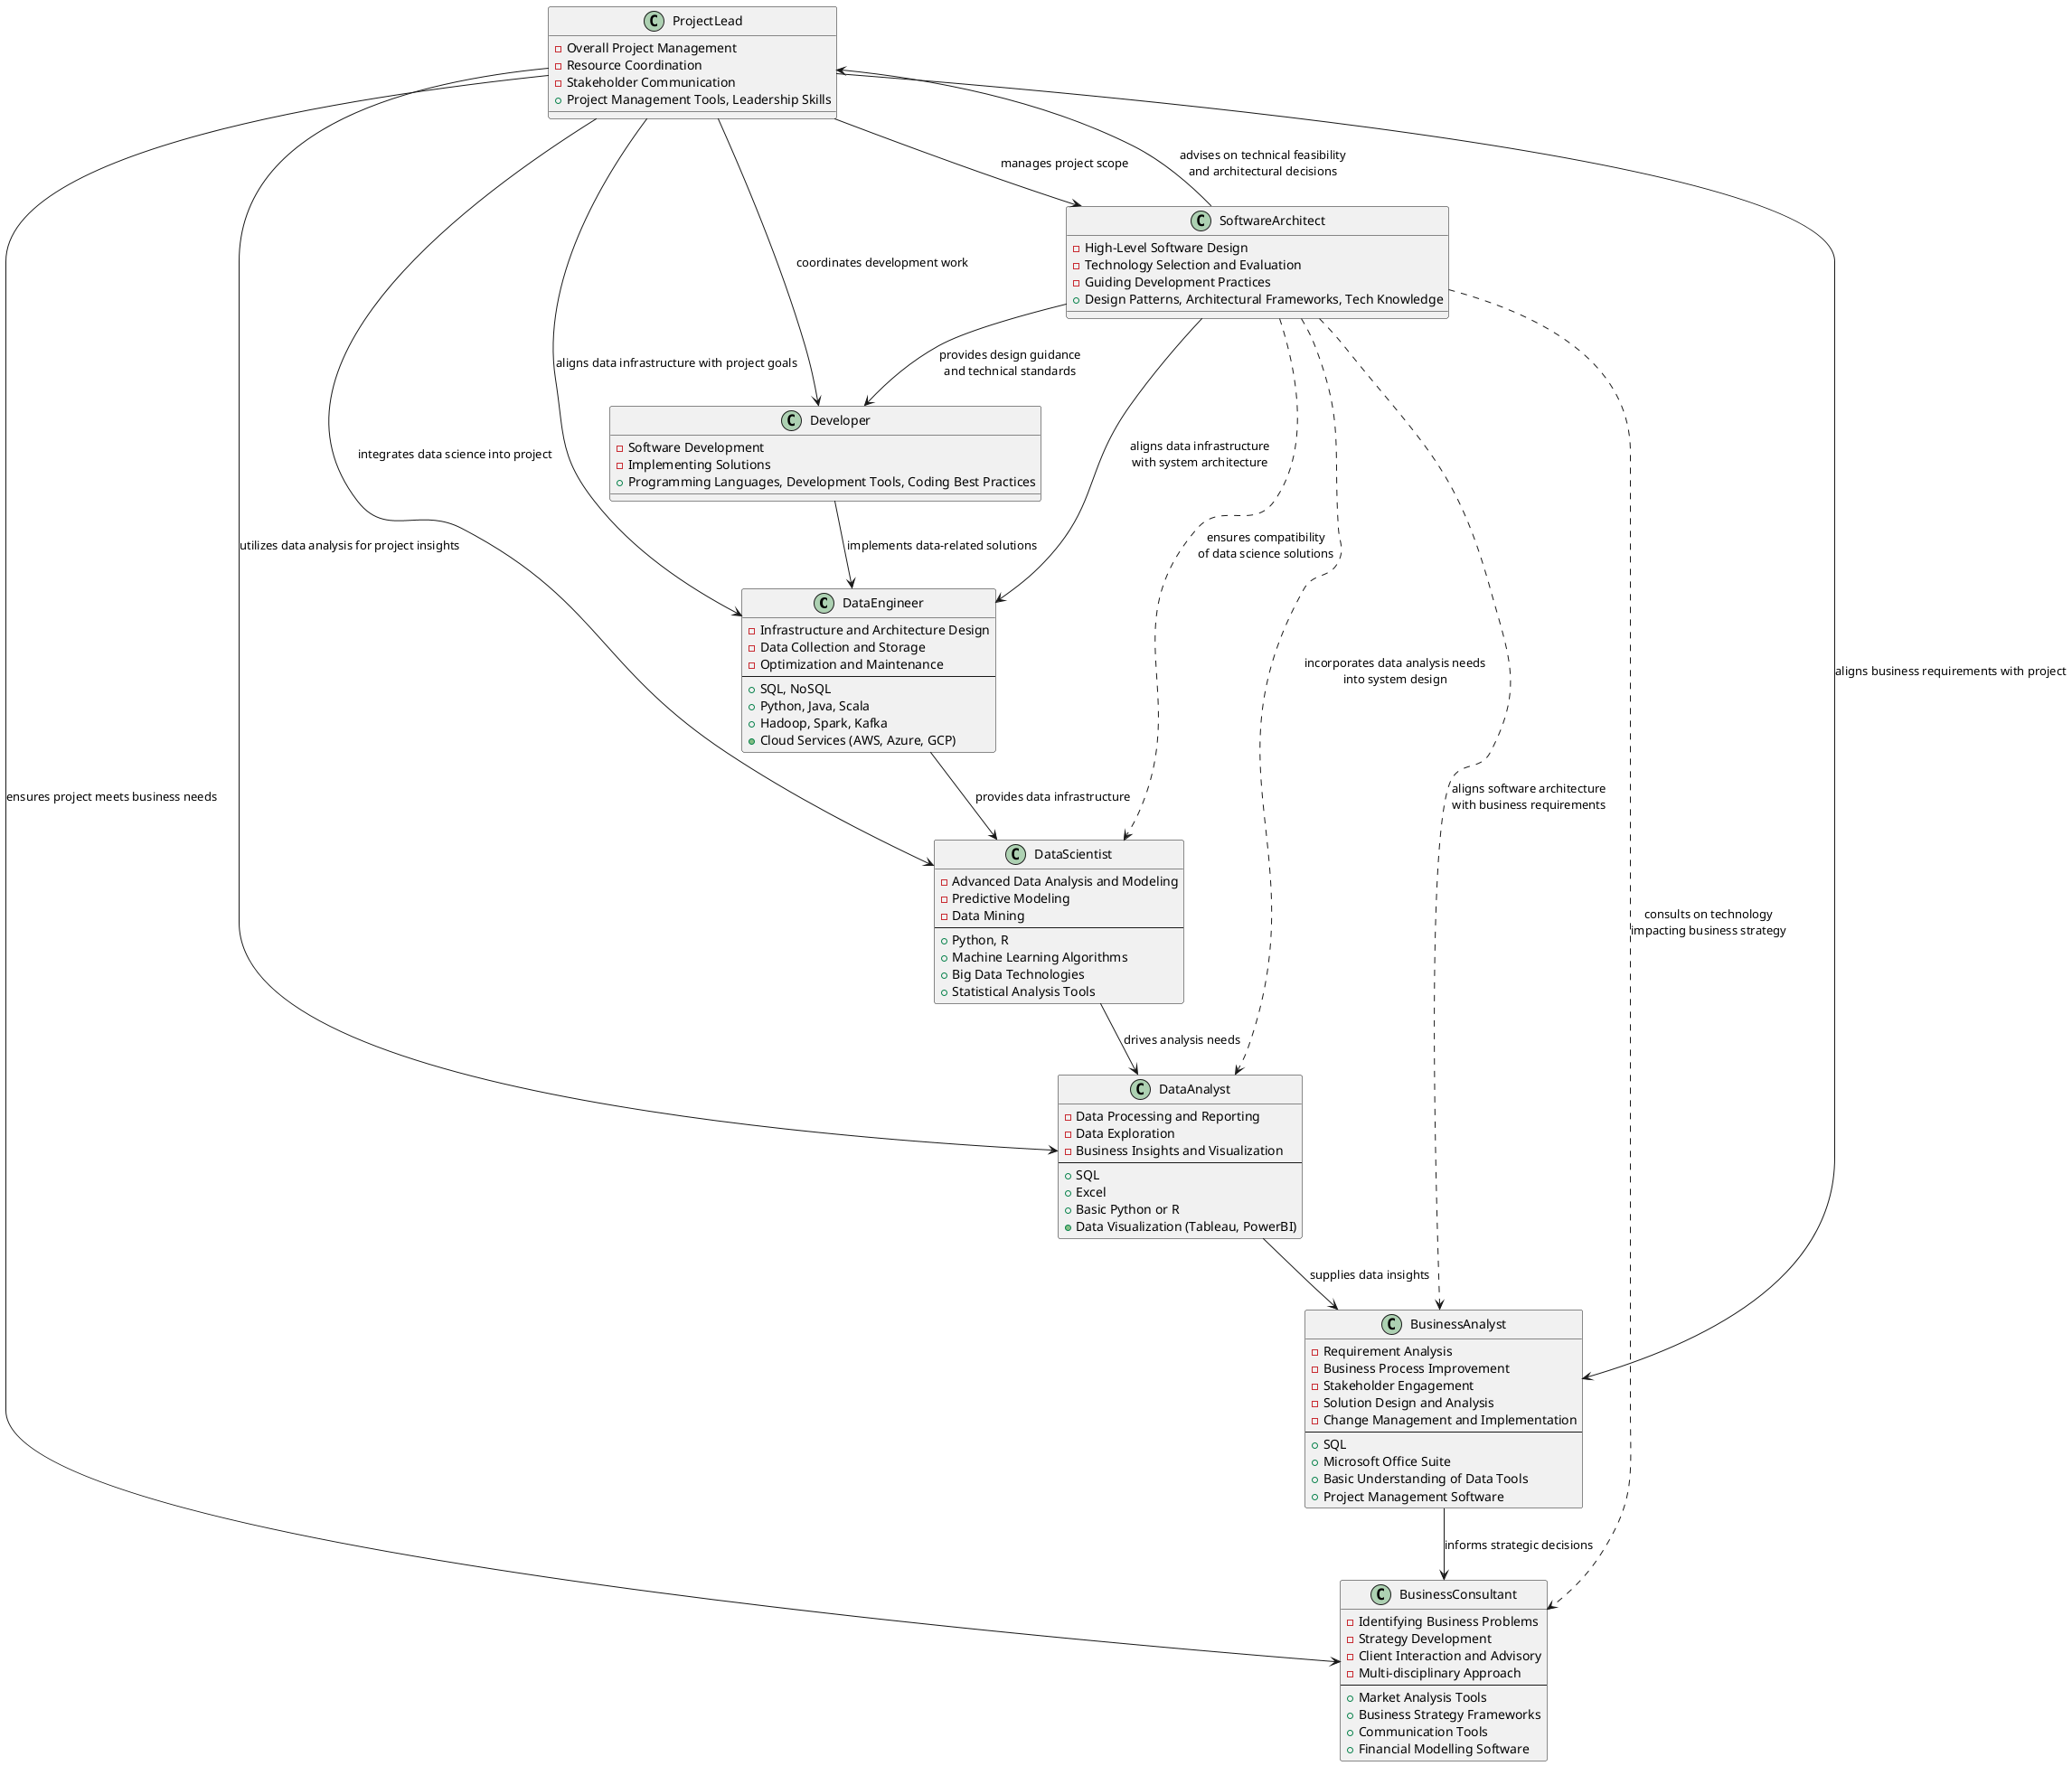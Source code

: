 @startuml
@startuml
class DataEngineer {
  - Infrastructure and Architecture Design
  - Data Collection and Storage
  - Optimization and Maintenance
  --
  + SQL, NoSQL
  + Python, Java, Scala
  + Hadoop, Spark, Kafka
  + Cloud Services (AWS, Azure, GCP)
}

class DataScientist {
  - Advanced Data Analysis and Modeling
  - Predictive Modeling
  - Data Mining
  --
  + Python, R
  + Machine Learning Algorithms
  + Big Data Technologies
  + Statistical Analysis Tools
}

class DataAnalyst {
  - Data Processing and Reporting
  - Data Exploration
  - Business Insights and Visualization
  --
  + SQL
  + Excel
  + Basic Python or R
  + Data Visualization (Tableau, PowerBI)
}

class BusinessAnalyst {
  - Requirement Analysis
  - Business Process Improvement
  - Stakeholder Engagement
  - Solution Design and Analysis
  - Change Management and Implementation
  --
  + SQL
  + Microsoft Office Suite
  + Basic Understanding of Data Tools
  + Project Management Software
}

class BusinessConsultant {
  - Identifying Business Problems
  - Strategy Development
  - Client Interaction and Advisory
  - Multi-disciplinary Approach
  --
  + Market Analysis Tools
  + Business Strategy Frameworks
  + Communication Tools
  + Financial Modelling Software
}



class ProjectLead {
  - Overall Project Management
  - Resource Coordination
  - Stakeholder Communication
  + Project Management Tools, Leadership Skills
}

class SoftwareArchitect {
  - High-Level Software Design
  - Technology Selection and Evaluation
  - Guiding Development Practices
  + Design Patterns, Architectural Frameworks, Tech Knowledge
}

class Developer {
  - Software Development
  - Implementing Solutions
  + Programming Languages, Development Tools, Coding Best Practices
}



DataEngineer --> DataScientist : provides data infrastructure
DataScientist --> DataAnalyst : drives analysis needs
DataAnalyst --> BusinessAnalyst : supplies data insights
BusinessAnalyst --> BusinessConsultant : informs strategic decisions

Developer --> DataEngineer : "implements data-related solutions"
ProjectLead --> SoftwareArchitect : "manages project scope"
ProjectLead --> Developer : "coordinates development work"
ProjectLead --> DataEngineer : "aligns data infrastructure with project goals"
ProjectLead --> DataScientist : "integrates data science into project"
ProjectLead --> DataAnalyst : "utilizes data analysis for project insights"
ProjectLead --> BusinessAnalyst : "aligns business requirements with project"
ProjectLead --> BusinessConsultant : "ensures project meets business needs"


SoftwareArchitect --> DataEngineer : "aligns data infrastructure\nwith system architecture"
SoftwareArchitect --> Developer : "provides design guidance\nand technical standards"
SoftwareArchitect --> ProjectLead : "advises on technical feasibility\nand architectural decisions"
SoftwareArchitect ..> DataScientist : "ensures compatibility\nof data science solutions"
SoftwareArchitect ..> DataAnalyst : "incorporates data analysis needs\ninto system design"
SoftwareArchitect ..> BusinessAnalyst : "aligns software architecture\nwith business requirements"
SoftwareArchitect ..> BusinessConsultant : "consults on technology\nimpacting business strategy"



@enduml
